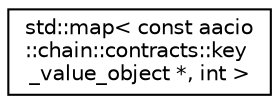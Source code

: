 digraph "Graphical Class Hierarchy"
{
  edge [fontname="Helvetica",fontsize="10",labelfontname="Helvetica",labelfontsize="10"];
  node [fontname="Helvetica",fontsize="10",shape=record];
  rankdir="LR";
  Node0 [label="std::map\< const aacio\l::chain::contracts::key\l_value_object *, int \>",height=0.2,width=0.4,color="black", fillcolor="white", style="filled",URL="$classstd_1_1map.html"];
}
